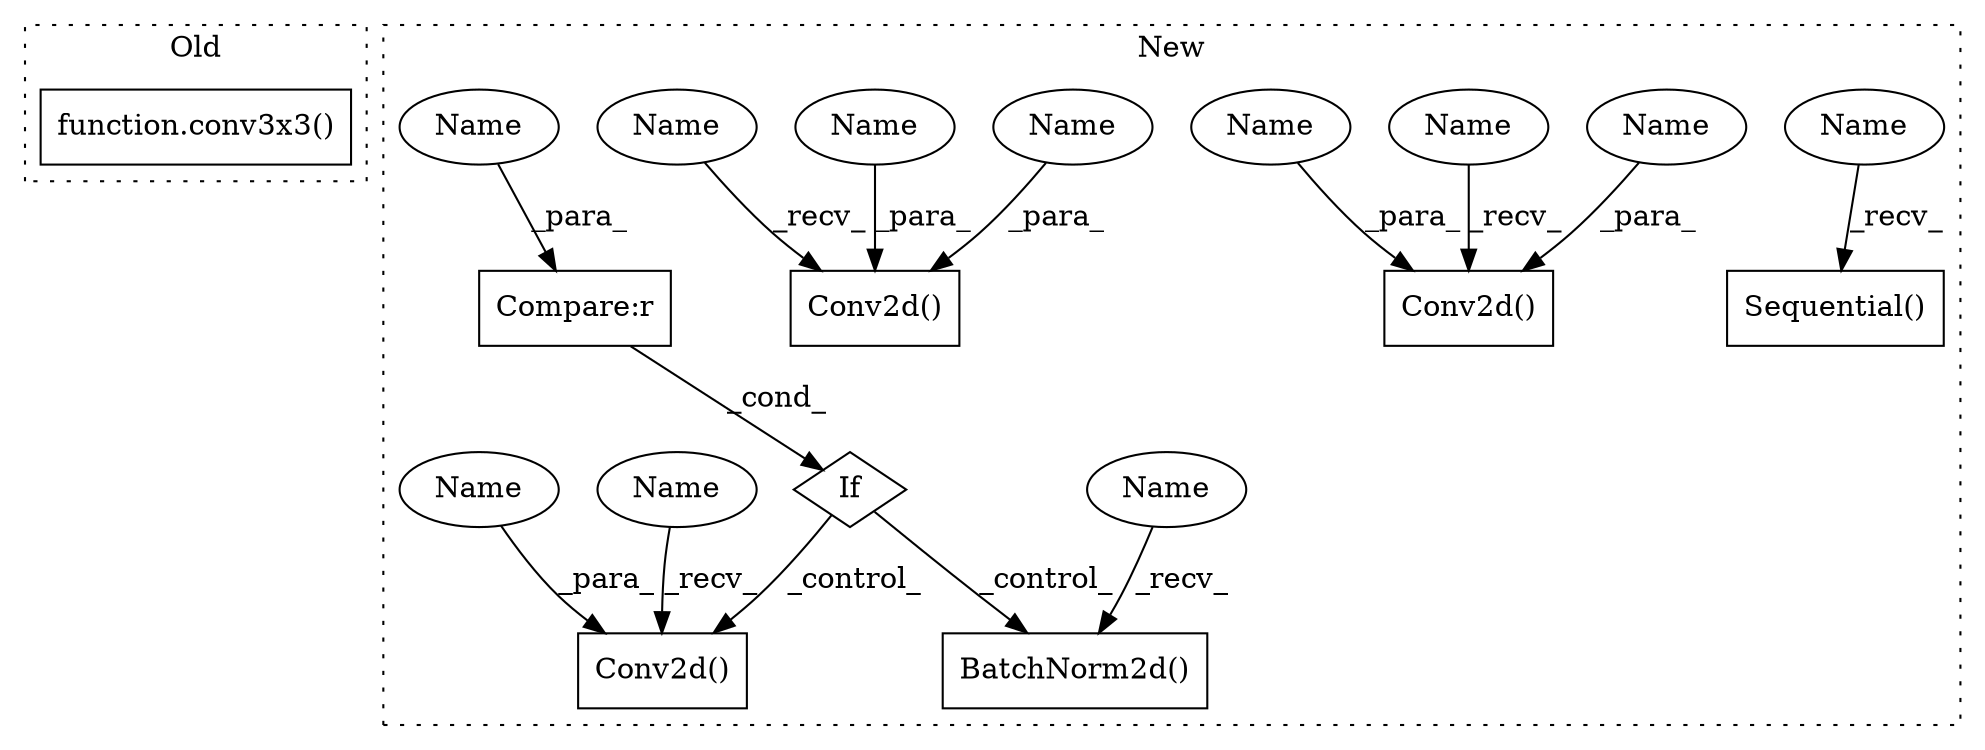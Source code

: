 digraph G {
subgraph cluster0 {
1 [label="function.conv3x3()" a="75" s="579,601" l="8,1" shape="box"];
label = "Old";
style="dotted";
}
subgraph cluster1 {
2 [label="BatchNorm2d()" a="75" s="1041,1077" l="15,1" shape="box"];
3 [label="If" a="96" s="799,851" l="3,14" shape="diamond"];
4 [label="Conv2d()" a="75" s="912,954" l="10,69" shape="box"];
5 [label="Compare:r" a="40" s="817" l="34" shape="box"];
6 [label="Conv2d()" a="75" s="445,485" l="23,54" shape="box"];
7 [label="Conv2d()" a="75" s="603,627" l="10,80" shape="box"];
8 [label="Sequential()" a="75" s="775" l="15" shape="box"];
9 [label="Name" a="87" s="1041" l="2" shape="ellipse"];
10 [label="Name" a="87" s="603" l="2" shape="ellipse"];
11 [label="Name" a="87" s="445" l="2" shape="ellipse"];
12 [label="Name" a="87" s="775" l="2" shape="ellipse"];
13 [label="Name" a="87" s="912" l="2" shape="ellipse"];
14 [label="Name" a="87" s="621" l="6" shape="ellipse"];
15 [label="Name" a="87" s="613" l="6" shape="ellipse"];
16 [label="Name" a="87" s="479" l="6" shape="ellipse"];
17 [label="Name" a="87" s="468" l="9" shape="ellipse"];
18 [label="Name" a="87" s="922" l="9" shape="ellipse"];
19 [label="Name" a="87" s="817" l="9" shape="ellipse"];
label = "New";
style="dotted";
}
3 -> 2 [label="_control_"];
3 -> 4 [label="_control_"];
5 -> 3 [label="_cond_"];
9 -> 2 [label="_recv_"];
10 -> 7 [label="_recv_"];
11 -> 6 [label="_recv_"];
12 -> 8 [label="_recv_"];
13 -> 4 [label="_recv_"];
14 -> 7 [label="_para_"];
15 -> 7 [label="_para_"];
16 -> 6 [label="_para_"];
17 -> 6 [label="_para_"];
18 -> 4 [label="_para_"];
19 -> 5 [label="_para_"];
}